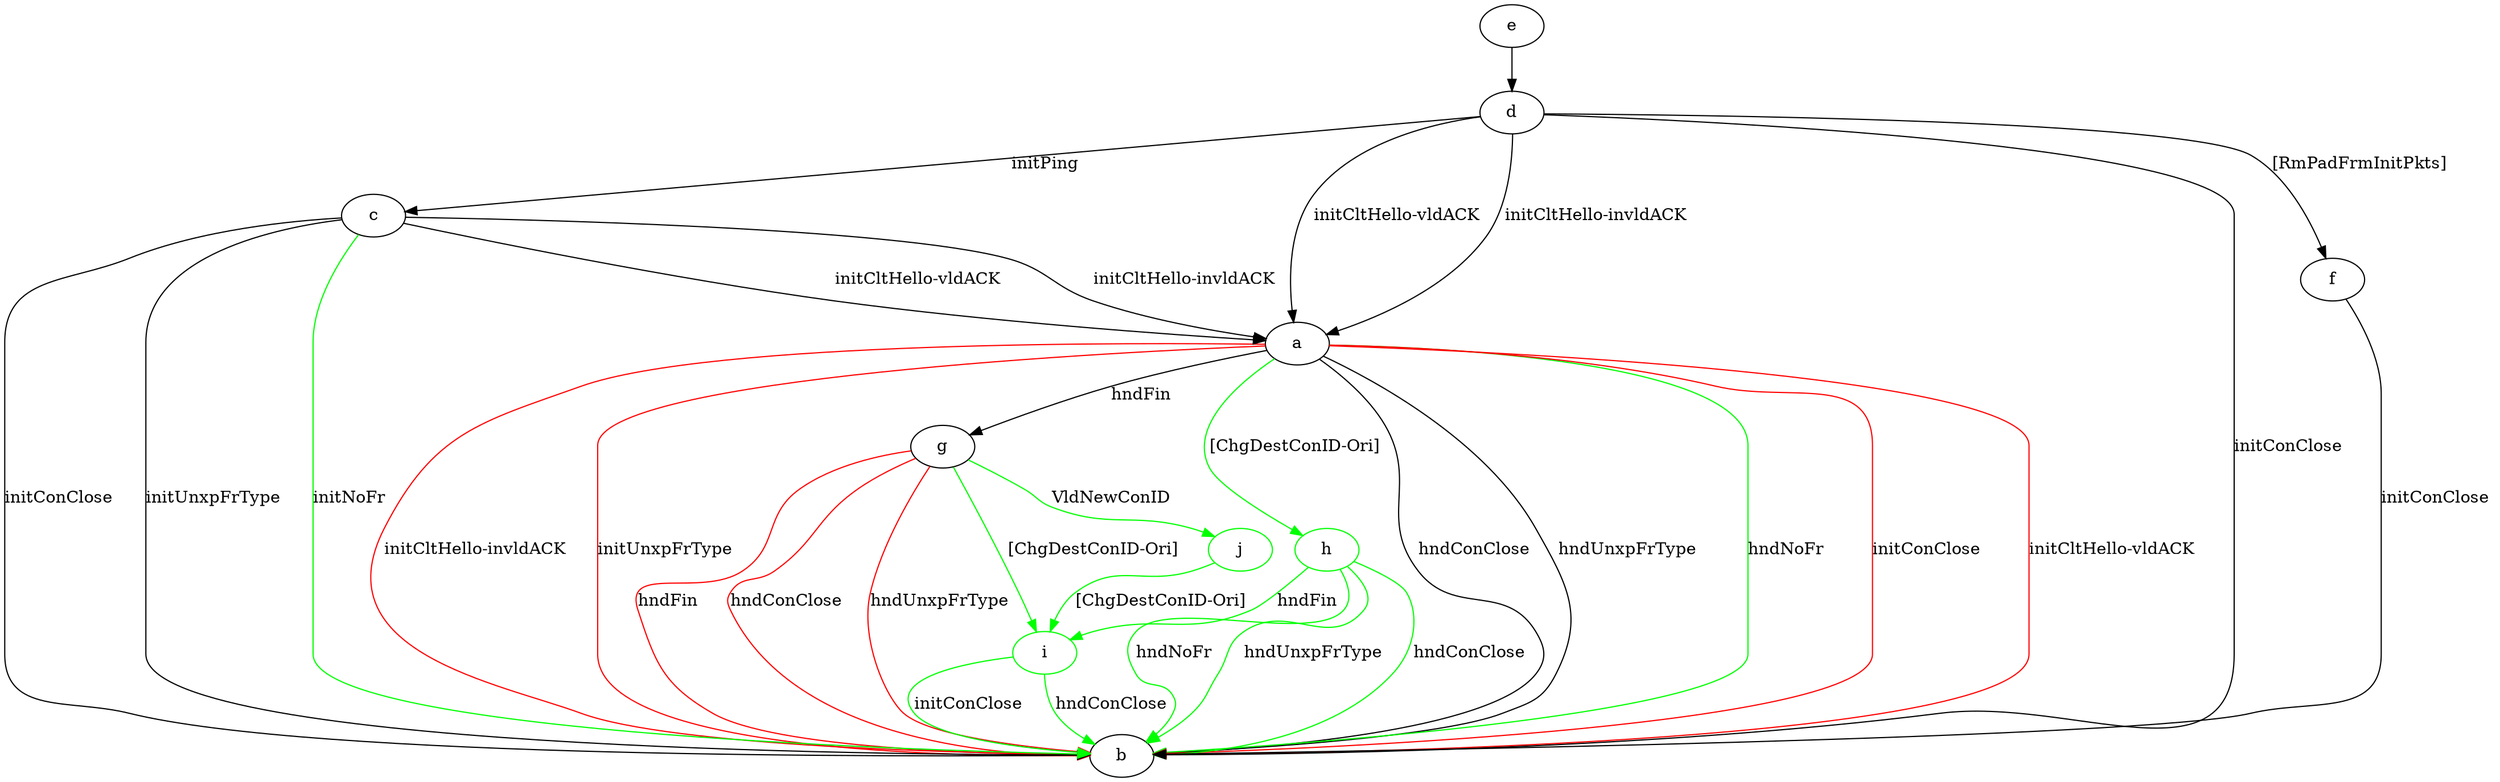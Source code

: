 digraph "" {
	a -> b	[key=0,
		label="hndConClose "];
	a -> b	[key=1,
		label="hndUnxpFrType "];
	a -> b	[key=2,
		color=green,
		label="hndNoFr "];
	a -> b	[key=3,
		color=red,
		label="initConClose "];
	a -> b	[key=4,
		color=red,
		label="initCltHello-vldACK "];
	a -> b	[key=5,
		color=red,
		label="initCltHello-invldACK "];
	a -> b	[key=6,
		color=red,
		label="initUnxpFrType "];
	a -> g	[key=0,
		label="hndFin "];
	h	[color=green];
	a -> h	[key=0,
		color=green,
		label="[ChgDestConID-Ori] "];
	c -> a	[key=0,
		label="initCltHello-vldACK "];
	c -> a	[key=1,
		label="initCltHello-invldACK "];
	c -> b	[key=0,
		label="initConClose "];
	c -> b	[key=1,
		label="initUnxpFrType "];
	c -> b	[key=2,
		color=green,
		label="initNoFr "];
	d -> a	[key=0,
		label="initCltHello-vldACK "];
	d -> a	[key=1,
		label="initCltHello-invldACK "];
	d -> b	[key=0,
		label="initConClose "];
	d -> c	[key=0,
		label="initPing "];
	d -> f	[key=0,
		label="[RmPadFrmInitPkts] "];
	e -> d	[key=0];
	f -> b	[key=0,
		label="initConClose "];
	g -> b	[key=0,
		color=red,
		label="hndFin "];
	g -> b	[key=1,
		color=red,
		label="hndConClose "];
	g -> b	[key=2,
		color=red,
		label="hndUnxpFrType "];
	i	[color=green];
	g -> i	[key=0,
		color=green,
		label="[ChgDestConID-Ori] "];
	j	[color=green];
	g -> j	[key=0,
		color=green,
		label="VldNewConID "];
	h -> b	[key=0,
		color=green,
		label="hndConClose "];
	h -> b	[key=1,
		color=green,
		label="hndNoFr "];
	h -> b	[key=2,
		color=green,
		label="hndUnxpFrType "];
	h -> i	[key=0,
		color=green,
		label="hndFin "];
	i -> b	[key=0,
		color=green,
		label="initConClose "];
	i -> b	[key=1,
		color=green,
		label="hndConClose "];
	j -> i	[key=0,
		color=green,
		label="[ChgDestConID-Ori] "];
}
